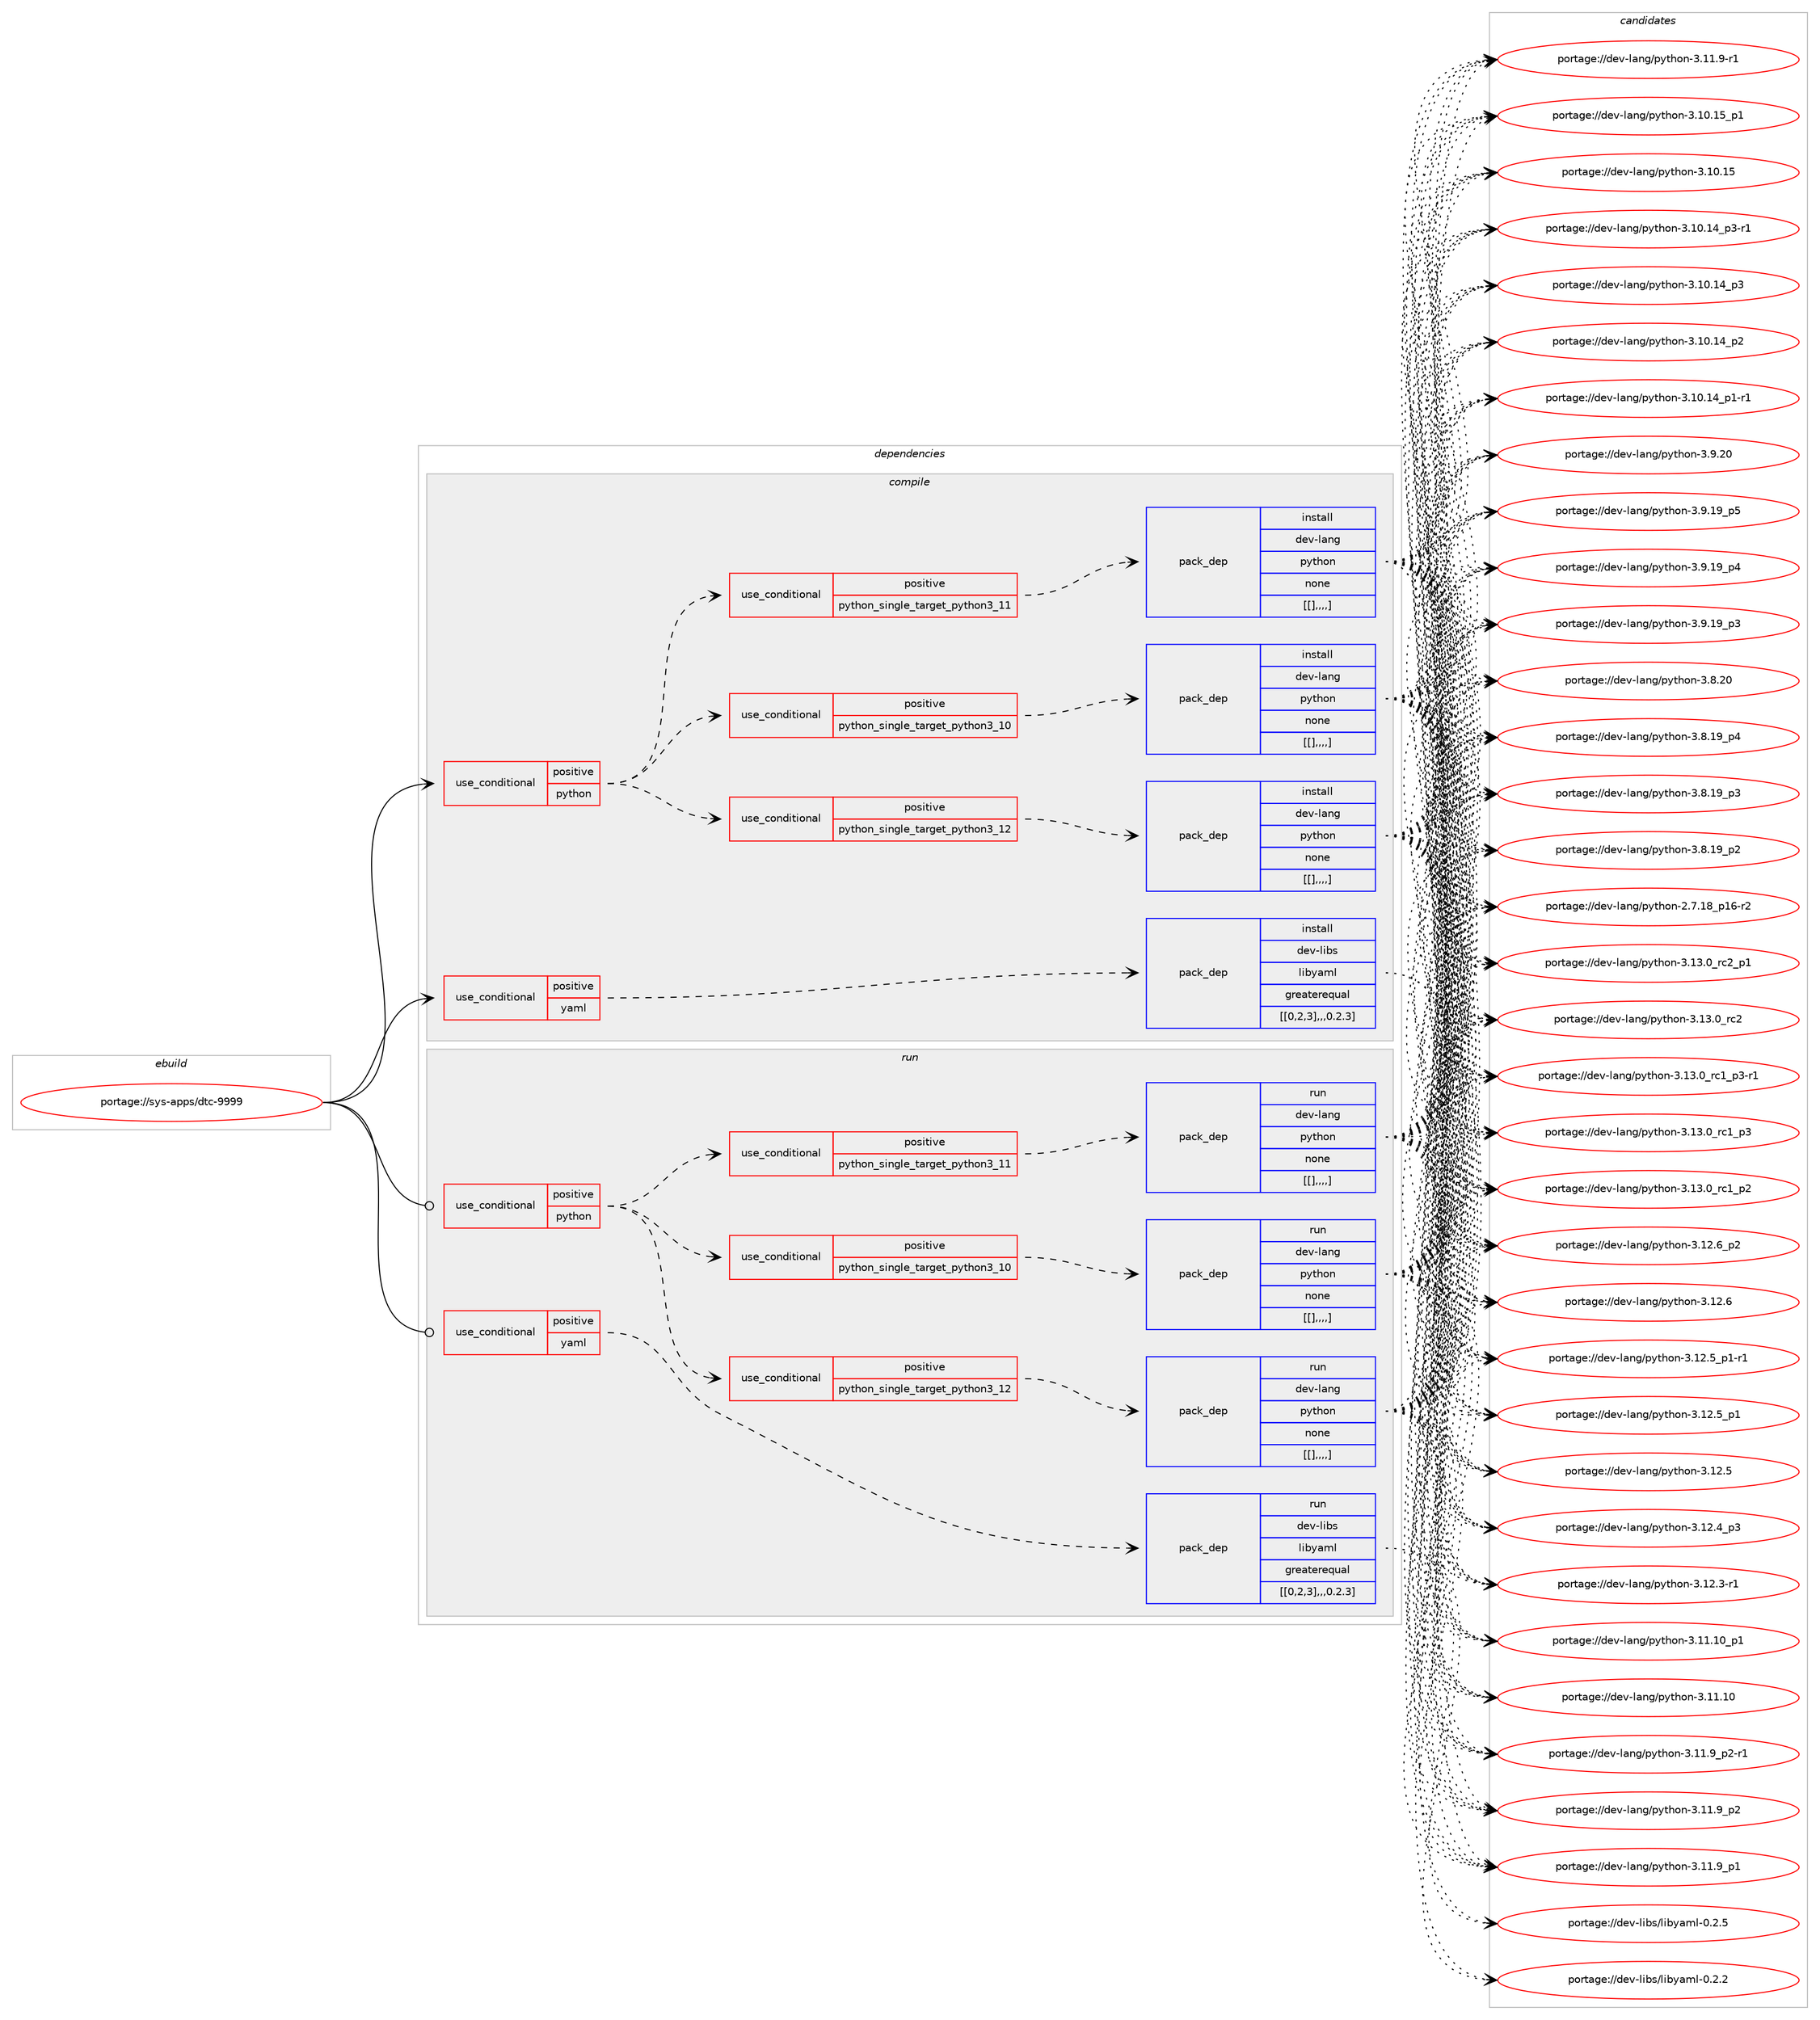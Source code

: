 digraph prolog {

# *************
# Graph options
# *************

newrank=true;
concentrate=true;
compound=true;
graph [rankdir=LR,fontname=Helvetica,fontsize=10,ranksep=1.5];#, ranksep=2.5, nodesep=0.2];
edge  [arrowhead=vee];
node  [fontname=Helvetica,fontsize=10];

# **********
# The ebuild
# **********

subgraph cluster_leftcol {
color=gray;
label=<<i>ebuild</i>>;
id [label="portage://sys-apps/dtc-9999", color=red, width=4, href="../sys-apps/dtc-9999.svg"];
}

# ****************
# The dependencies
# ****************

subgraph cluster_midcol {
color=gray;
label=<<i>dependencies</i>>;
subgraph cluster_compile {
fillcolor="#eeeeee";
style=filled;
label=<<i>compile</i>>;
subgraph cond6335 {
dependency16892 [label=<<TABLE BORDER="0" CELLBORDER="1" CELLSPACING="0" CELLPADDING="4"><TR><TD ROWSPAN="3" CELLPADDING="10">use_conditional</TD></TR><TR><TD>positive</TD></TR><TR><TD>python</TD></TR></TABLE>>, shape=none, color=red];
subgraph cond6336 {
dependency16893 [label=<<TABLE BORDER="0" CELLBORDER="1" CELLSPACING="0" CELLPADDING="4"><TR><TD ROWSPAN="3" CELLPADDING="10">use_conditional</TD></TR><TR><TD>positive</TD></TR><TR><TD>python_single_target_python3_10</TD></TR></TABLE>>, shape=none, color=red];
subgraph pack10506 {
dependency16894 [label=<<TABLE BORDER="0" CELLBORDER="1" CELLSPACING="0" CELLPADDING="4" WIDTH="220"><TR><TD ROWSPAN="6" CELLPADDING="30">pack_dep</TD></TR><TR><TD WIDTH="110">install</TD></TR><TR><TD>dev-lang</TD></TR><TR><TD>python</TD></TR><TR><TD>none</TD></TR><TR><TD>[[],,,,]</TD></TR></TABLE>>, shape=none, color=blue];
}
dependency16893:e -> dependency16894:w [weight=20,style="dashed",arrowhead="vee"];
}
dependency16892:e -> dependency16893:w [weight=20,style="dashed",arrowhead="vee"];
subgraph cond6337 {
dependency16895 [label=<<TABLE BORDER="0" CELLBORDER="1" CELLSPACING="0" CELLPADDING="4"><TR><TD ROWSPAN="3" CELLPADDING="10">use_conditional</TD></TR><TR><TD>positive</TD></TR><TR><TD>python_single_target_python3_11</TD></TR></TABLE>>, shape=none, color=red];
subgraph pack10507 {
dependency16896 [label=<<TABLE BORDER="0" CELLBORDER="1" CELLSPACING="0" CELLPADDING="4" WIDTH="220"><TR><TD ROWSPAN="6" CELLPADDING="30">pack_dep</TD></TR><TR><TD WIDTH="110">install</TD></TR><TR><TD>dev-lang</TD></TR><TR><TD>python</TD></TR><TR><TD>none</TD></TR><TR><TD>[[],,,,]</TD></TR></TABLE>>, shape=none, color=blue];
}
dependency16895:e -> dependency16896:w [weight=20,style="dashed",arrowhead="vee"];
}
dependency16892:e -> dependency16895:w [weight=20,style="dashed",arrowhead="vee"];
subgraph cond6338 {
dependency16897 [label=<<TABLE BORDER="0" CELLBORDER="1" CELLSPACING="0" CELLPADDING="4"><TR><TD ROWSPAN="3" CELLPADDING="10">use_conditional</TD></TR><TR><TD>positive</TD></TR><TR><TD>python_single_target_python3_12</TD></TR></TABLE>>, shape=none, color=red];
subgraph pack10508 {
dependency16898 [label=<<TABLE BORDER="0" CELLBORDER="1" CELLSPACING="0" CELLPADDING="4" WIDTH="220"><TR><TD ROWSPAN="6" CELLPADDING="30">pack_dep</TD></TR><TR><TD WIDTH="110">install</TD></TR><TR><TD>dev-lang</TD></TR><TR><TD>python</TD></TR><TR><TD>none</TD></TR><TR><TD>[[],,,,]</TD></TR></TABLE>>, shape=none, color=blue];
}
dependency16897:e -> dependency16898:w [weight=20,style="dashed",arrowhead="vee"];
}
dependency16892:e -> dependency16897:w [weight=20,style="dashed",arrowhead="vee"];
}
id:e -> dependency16892:w [weight=20,style="solid",arrowhead="vee"];
subgraph cond6339 {
dependency16899 [label=<<TABLE BORDER="0" CELLBORDER="1" CELLSPACING="0" CELLPADDING="4"><TR><TD ROWSPAN="3" CELLPADDING="10">use_conditional</TD></TR><TR><TD>positive</TD></TR><TR><TD>yaml</TD></TR></TABLE>>, shape=none, color=red];
subgraph pack10509 {
dependency16900 [label=<<TABLE BORDER="0" CELLBORDER="1" CELLSPACING="0" CELLPADDING="4" WIDTH="220"><TR><TD ROWSPAN="6" CELLPADDING="30">pack_dep</TD></TR><TR><TD WIDTH="110">install</TD></TR><TR><TD>dev-libs</TD></TR><TR><TD>libyaml</TD></TR><TR><TD>greaterequal</TD></TR><TR><TD>[[0,2,3],,,0.2.3]</TD></TR></TABLE>>, shape=none, color=blue];
}
dependency16899:e -> dependency16900:w [weight=20,style="dashed",arrowhead="vee"];
}
id:e -> dependency16899:w [weight=20,style="solid",arrowhead="vee"];
}
subgraph cluster_compileandrun {
fillcolor="#eeeeee";
style=filled;
label=<<i>compile and run</i>>;
}
subgraph cluster_run {
fillcolor="#eeeeee";
style=filled;
label=<<i>run</i>>;
subgraph cond6340 {
dependency16901 [label=<<TABLE BORDER="0" CELLBORDER="1" CELLSPACING="0" CELLPADDING="4"><TR><TD ROWSPAN="3" CELLPADDING="10">use_conditional</TD></TR><TR><TD>positive</TD></TR><TR><TD>python</TD></TR></TABLE>>, shape=none, color=red];
subgraph cond6341 {
dependency16902 [label=<<TABLE BORDER="0" CELLBORDER="1" CELLSPACING="0" CELLPADDING="4"><TR><TD ROWSPAN="3" CELLPADDING="10">use_conditional</TD></TR><TR><TD>positive</TD></TR><TR><TD>python_single_target_python3_10</TD></TR></TABLE>>, shape=none, color=red];
subgraph pack10510 {
dependency16903 [label=<<TABLE BORDER="0" CELLBORDER="1" CELLSPACING="0" CELLPADDING="4" WIDTH="220"><TR><TD ROWSPAN="6" CELLPADDING="30">pack_dep</TD></TR><TR><TD WIDTH="110">run</TD></TR><TR><TD>dev-lang</TD></TR><TR><TD>python</TD></TR><TR><TD>none</TD></TR><TR><TD>[[],,,,]</TD></TR></TABLE>>, shape=none, color=blue];
}
dependency16902:e -> dependency16903:w [weight=20,style="dashed",arrowhead="vee"];
}
dependency16901:e -> dependency16902:w [weight=20,style="dashed",arrowhead="vee"];
subgraph cond6342 {
dependency16904 [label=<<TABLE BORDER="0" CELLBORDER="1" CELLSPACING="0" CELLPADDING="4"><TR><TD ROWSPAN="3" CELLPADDING="10">use_conditional</TD></TR><TR><TD>positive</TD></TR><TR><TD>python_single_target_python3_11</TD></TR></TABLE>>, shape=none, color=red];
subgraph pack10511 {
dependency16905 [label=<<TABLE BORDER="0" CELLBORDER="1" CELLSPACING="0" CELLPADDING="4" WIDTH="220"><TR><TD ROWSPAN="6" CELLPADDING="30">pack_dep</TD></TR><TR><TD WIDTH="110">run</TD></TR><TR><TD>dev-lang</TD></TR><TR><TD>python</TD></TR><TR><TD>none</TD></TR><TR><TD>[[],,,,]</TD></TR></TABLE>>, shape=none, color=blue];
}
dependency16904:e -> dependency16905:w [weight=20,style="dashed",arrowhead="vee"];
}
dependency16901:e -> dependency16904:w [weight=20,style="dashed",arrowhead="vee"];
subgraph cond6343 {
dependency16906 [label=<<TABLE BORDER="0" CELLBORDER="1" CELLSPACING="0" CELLPADDING="4"><TR><TD ROWSPAN="3" CELLPADDING="10">use_conditional</TD></TR><TR><TD>positive</TD></TR><TR><TD>python_single_target_python3_12</TD></TR></TABLE>>, shape=none, color=red];
subgraph pack10512 {
dependency16907 [label=<<TABLE BORDER="0" CELLBORDER="1" CELLSPACING="0" CELLPADDING="4" WIDTH="220"><TR><TD ROWSPAN="6" CELLPADDING="30">pack_dep</TD></TR><TR><TD WIDTH="110">run</TD></TR><TR><TD>dev-lang</TD></TR><TR><TD>python</TD></TR><TR><TD>none</TD></TR><TR><TD>[[],,,,]</TD></TR></TABLE>>, shape=none, color=blue];
}
dependency16906:e -> dependency16907:w [weight=20,style="dashed",arrowhead="vee"];
}
dependency16901:e -> dependency16906:w [weight=20,style="dashed",arrowhead="vee"];
}
id:e -> dependency16901:w [weight=20,style="solid",arrowhead="odot"];
subgraph cond6344 {
dependency16908 [label=<<TABLE BORDER="0" CELLBORDER="1" CELLSPACING="0" CELLPADDING="4"><TR><TD ROWSPAN="3" CELLPADDING="10">use_conditional</TD></TR><TR><TD>positive</TD></TR><TR><TD>yaml</TD></TR></TABLE>>, shape=none, color=red];
subgraph pack10513 {
dependency16909 [label=<<TABLE BORDER="0" CELLBORDER="1" CELLSPACING="0" CELLPADDING="4" WIDTH="220"><TR><TD ROWSPAN="6" CELLPADDING="30">pack_dep</TD></TR><TR><TD WIDTH="110">run</TD></TR><TR><TD>dev-libs</TD></TR><TR><TD>libyaml</TD></TR><TR><TD>greaterequal</TD></TR><TR><TD>[[0,2,3],,,0.2.3]</TD></TR></TABLE>>, shape=none, color=blue];
}
dependency16908:e -> dependency16909:w [weight=20,style="dashed",arrowhead="vee"];
}
id:e -> dependency16908:w [weight=20,style="solid",arrowhead="odot"];
}
}

# **************
# The candidates
# **************

subgraph cluster_choices {
rank=same;
color=gray;
label=<<i>candidates</i>>;

subgraph choice10506 {
color=black;
nodesep=1;
choice100101118451089711010347112121116104111110455146495146489511499509511249 [label="portage://dev-lang/python-3.13.0_rc2_p1", color=red, width=4,href="../dev-lang/python-3.13.0_rc2_p1.svg"];
choice10010111845108971101034711212111610411111045514649514648951149950 [label="portage://dev-lang/python-3.13.0_rc2", color=red, width=4,href="../dev-lang/python-3.13.0_rc2.svg"];
choice1001011184510897110103471121211161041111104551464951464895114994995112514511449 [label="portage://dev-lang/python-3.13.0_rc1_p3-r1", color=red, width=4,href="../dev-lang/python-3.13.0_rc1_p3-r1.svg"];
choice100101118451089711010347112121116104111110455146495146489511499499511251 [label="portage://dev-lang/python-3.13.0_rc1_p3", color=red, width=4,href="../dev-lang/python-3.13.0_rc1_p3.svg"];
choice100101118451089711010347112121116104111110455146495146489511499499511250 [label="portage://dev-lang/python-3.13.0_rc1_p2", color=red, width=4,href="../dev-lang/python-3.13.0_rc1_p2.svg"];
choice100101118451089711010347112121116104111110455146495046549511250 [label="portage://dev-lang/python-3.12.6_p2", color=red, width=4,href="../dev-lang/python-3.12.6_p2.svg"];
choice10010111845108971101034711212111610411111045514649504654 [label="portage://dev-lang/python-3.12.6", color=red, width=4,href="../dev-lang/python-3.12.6.svg"];
choice1001011184510897110103471121211161041111104551464950465395112494511449 [label="portage://dev-lang/python-3.12.5_p1-r1", color=red, width=4,href="../dev-lang/python-3.12.5_p1-r1.svg"];
choice100101118451089711010347112121116104111110455146495046539511249 [label="portage://dev-lang/python-3.12.5_p1", color=red, width=4,href="../dev-lang/python-3.12.5_p1.svg"];
choice10010111845108971101034711212111610411111045514649504653 [label="portage://dev-lang/python-3.12.5", color=red, width=4,href="../dev-lang/python-3.12.5.svg"];
choice100101118451089711010347112121116104111110455146495046529511251 [label="portage://dev-lang/python-3.12.4_p3", color=red, width=4,href="../dev-lang/python-3.12.4_p3.svg"];
choice100101118451089711010347112121116104111110455146495046514511449 [label="portage://dev-lang/python-3.12.3-r1", color=red, width=4,href="../dev-lang/python-3.12.3-r1.svg"];
choice10010111845108971101034711212111610411111045514649494649489511249 [label="portage://dev-lang/python-3.11.10_p1", color=red, width=4,href="../dev-lang/python-3.11.10_p1.svg"];
choice1001011184510897110103471121211161041111104551464949464948 [label="portage://dev-lang/python-3.11.10", color=red, width=4,href="../dev-lang/python-3.11.10.svg"];
choice1001011184510897110103471121211161041111104551464949465795112504511449 [label="portage://dev-lang/python-3.11.9_p2-r1", color=red, width=4,href="../dev-lang/python-3.11.9_p2-r1.svg"];
choice100101118451089711010347112121116104111110455146494946579511250 [label="portage://dev-lang/python-3.11.9_p2", color=red, width=4,href="../dev-lang/python-3.11.9_p2.svg"];
choice100101118451089711010347112121116104111110455146494946579511249 [label="portage://dev-lang/python-3.11.9_p1", color=red, width=4,href="../dev-lang/python-3.11.9_p1.svg"];
choice100101118451089711010347112121116104111110455146494946574511449 [label="portage://dev-lang/python-3.11.9-r1", color=red, width=4,href="../dev-lang/python-3.11.9-r1.svg"];
choice10010111845108971101034711212111610411111045514649484649539511249 [label="portage://dev-lang/python-3.10.15_p1", color=red, width=4,href="../dev-lang/python-3.10.15_p1.svg"];
choice1001011184510897110103471121211161041111104551464948464953 [label="portage://dev-lang/python-3.10.15", color=red, width=4,href="../dev-lang/python-3.10.15.svg"];
choice100101118451089711010347112121116104111110455146494846495295112514511449 [label="portage://dev-lang/python-3.10.14_p3-r1", color=red, width=4,href="../dev-lang/python-3.10.14_p3-r1.svg"];
choice10010111845108971101034711212111610411111045514649484649529511251 [label="portage://dev-lang/python-3.10.14_p3", color=red, width=4,href="../dev-lang/python-3.10.14_p3.svg"];
choice10010111845108971101034711212111610411111045514649484649529511250 [label="portage://dev-lang/python-3.10.14_p2", color=red, width=4,href="../dev-lang/python-3.10.14_p2.svg"];
choice100101118451089711010347112121116104111110455146494846495295112494511449 [label="portage://dev-lang/python-3.10.14_p1-r1", color=red, width=4,href="../dev-lang/python-3.10.14_p1-r1.svg"];
choice10010111845108971101034711212111610411111045514657465048 [label="portage://dev-lang/python-3.9.20", color=red, width=4,href="../dev-lang/python-3.9.20.svg"];
choice100101118451089711010347112121116104111110455146574649579511253 [label="portage://dev-lang/python-3.9.19_p5", color=red, width=4,href="../dev-lang/python-3.9.19_p5.svg"];
choice100101118451089711010347112121116104111110455146574649579511252 [label="portage://dev-lang/python-3.9.19_p4", color=red, width=4,href="../dev-lang/python-3.9.19_p4.svg"];
choice100101118451089711010347112121116104111110455146574649579511251 [label="portage://dev-lang/python-3.9.19_p3", color=red, width=4,href="../dev-lang/python-3.9.19_p3.svg"];
choice10010111845108971101034711212111610411111045514656465048 [label="portage://dev-lang/python-3.8.20", color=red, width=4,href="../dev-lang/python-3.8.20.svg"];
choice100101118451089711010347112121116104111110455146564649579511252 [label="portage://dev-lang/python-3.8.19_p4", color=red, width=4,href="../dev-lang/python-3.8.19_p4.svg"];
choice100101118451089711010347112121116104111110455146564649579511251 [label="portage://dev-lang/python-3.8.19_p3", color=red, width=4,href="../dev-lang/python-3.8.19_p3.svg"];
choice100101118451089711010347112121116104111110455146564649579511250 [label="portage://dev-lang/python-3.8.19_p2", color=red, width=4,href="../dev-lang/python-3.8.19_p2.svg"];
choice100101118451089711010347112121116104111110455046554649569511249544511450 [label="portage://dev-lang/python-2.7.18_p16-r2", color=red, width=4,href="../dev-lang/python-2.7.18_p16-r2.svg"];
dependency16894:e -> choice100101118451089711010347112121116104111110455146495146489511499509511249:w [style=dotted,weight="100"];
dependency16894:e -> choice10010111845108971101034711212111610411111045514649514648951149950:w [style=dotted,weight="100"];
dependency16894:e -> choice1001011184510897110103471121211161041111104551464951464895114994995112514511449:w [style=dotted,weight="100"];
dependency16894:e -> choice100101118451089711010347112121116104111110455146495146489511499499511251:w [style=dotted,weight="100"];
dependency16894:e -> choice100101118451089711010347112121116104111110455146495146489511499499511250:w [style=dotted,weight="100"];
dependency16894:e -> choice100101118451089711010347112121116104111110455146495046549511250:w [style=dotted,weight="100"];
dependency16894:e -> choice10010111845108971101034711212111610411111045514649504654:w [style=dotted,weight="100"];
dependency16894:e -> choice1001011184510897110103471121211161041111104551464950465395112494511449:w [style=dotted,weight="100"];
dependency16894:e -> choice100101118451089711010347112121116104111110455146495046539511249:w [style=dotted,weight="100"];
dependency16894:e -> choice10010111845108971101034711212111610411111045514649504653:w [style=dotted,weight="100"];
dependency16894:e -> choice100101118451089711010347112121116104111110455146495046529511251:w [style=dotted,weight="100"];
dependency16894:e -> choice100101118451089711010347112121116104111110455146495046514511449:w [style=dotted,weight="100"];
dependency16894:e -> choice10010111845108971101034711212111610411111045514649494649489511249:w [style=dotted,weight="100"];
dependency16894:e -> choice1001011184510897110103471121211161041111104551464949464948:w [style=dotted,weight="100"];
dependency16894:e -> choice1001011184510897110103471121211161041111104551464949465795112504511449:w [style=dotted,weight="100"];
dependency16894:e -> choice100101118451089711010347112121116104111110455146494946579511250:w [style=dotted,weight="100"];
dependency16894:e -> choice100101118451089711010347112121116104111110455146494946579511249:w [style=dotted,weight="100"];
dependency16894:e -> choice100101118451089711010347112121116104111110455146494946574511449:w [style=dotted,weight="100"];
dependency16894:e -> choice10010111845108971101034711212111610411111045514649484649539511249:w [style=dotted,weight="100"];
dependency16894:e -> choice1001011184510897110103471121211161041111104551464948464953:w [style=dotted,weight="100"];
dependency16894:e -> choice100101118451089711010347112121116104111110455146494846495295112514511449:w [style=dotted,weight="100"];
dependency16894:e -> choice10010111845108971101034711212111610411111045514649484649529511251:w [style=dotted,weight="100"];
dependency16894:e -> choice10010111845108971101034711212111610411111045514649484649529511250:w [style=dotted,weight="100"];
dependency16894:e -> choice100101118451089711010347112121116104111110455146494846495295112494511449:w [style=dotted,weight="100"];
dependency16894:e -> choice10010111845108971101034711212111610411111045514657465048:w [style=dotted,weight="100"];
dependency16894:e -> choice100101118451089711010347112121116104111110455146574649579511253:w [style=dotted,weight="100"];
dependency16894:e -> choice100101118451089711010347112121116104111110455146574649579511252:w [style=dotted,weight="100"];
dependency16894:e -> choice100101118451089711010347112121116104111110455146574649579511251:w [style=dotted,weight="100"];
dependency16894:e -> choice10010111845108971101034711212111610411111045514656465048:w [style=dotted,weight="100"];
dependency16894:e -> choice100101118451089711010347112121116104111110455146564649579511252:w [style=dotted,weight="100"];
dependency16894:e -> choice100101118451089711010347112121116104111110455146564649579511251:w [style=dotted,weight="100"];
dependency16894:e -> choice100101118451089711010347112121116104111110455146564649579511250:w [style=dotted,weight="100"];
dependency16894:e -> choice100101118451089711010347112121116104111110455046554649569511249544511450:w [style=dotted,weight="100"];
}
subgraph choice10507 {
color=black;
nodesep=1;
choice100101118451089711010347112121116104111110455146495146489511499509511249 [label="portage://dev-lang/python-3.13.0_rc2_p1", color=red, width=4,href="../dev-lang/python-3.13.0_rc2_p1.svg"];
choice10010111845108971101034711212111610411111045514649514648951149950 [label="portage://dev-lang/python-3.13.0_rc2", color=red, width=4,href="../dev-lang/python-3.13.0_rc2.svg"];
choice1001011184510897110103471121211161041111104551464951464895114994995112514511449 [label="portage://dev-lang/python-3.13.0_rc1_p3-r1", color=red, width=4,href="../dev-lang/python-3.13.0_rc1_p3-r1.svg"];
choice100101118451089711010347112121116104111110455146495146489511499499511251 [label="portage://dev-lang/python-3.13.0_rc1_p3", color=red, width=4,href="../dev-lang/python-3.13.0_rc1_p3.svg"];
choice100101118451089711010347112121116104111110455146495146489511499499511250 [label="portage://dev-lang/python-3.13.0_rc1_p2", color=red, width=4,href="../dev-lang/python-3.13.0_rc1_p2.svg"];
choice100101118451089711010347112121116104111110455146495046549511250 [label="portage://dev-lang/python-3.12.6_p2", color=red, width=4,href="../dev-lang/python-3.12.6_p2.svg"];
choice10010111845108971101034711212111610411111045514649504654 [label="portage://dev-lang/python-3.12.6", color=red, width=4,href="../dev-lang/python-3.12.6.svg"];
choice1001011184510897110103471121211161041111104551464950465395112494511449 [label="portage://dev-lang/python-3.12.5_p1-r1", color=red, width=4,href="../dev-lang/python-3.12.5_p1-r1.svg"];
choice100101118451089711010347112121116104111110455146495046539511249 [label="portage://dev-lang/python-3.12.5_p1", color=red, width=4,href="../dev-lang/python-3.12.5_p1.svg"];
choice10010111845108971101034711212111610411111045514649504653 [label="portage://dev-lang/python-3.12.5", color=red, width=4,href="../dev-lang/python-3.12.5.svg"];
choice100101118451089711010347112121116104111110455146495046529511251 [label="portage://dev-lang/python-3.12.4_p3", color=red, width=4,href="../dev-lang/python-3.12.4_p3.svg"];
choice100101118451089711010347112121116104111110455146495046514511449 [label="portage://dev-lang/python-3.12.3-r1", color=red, width=4,href="../dev-lang/python-3.12.3-r1.svg"];
choice10010111845108971101034711212111610411111045514649494649489511249 [label="portage://dev-lang/python-3.11.10_p1", color=red, width=4,href="../dev-lang/python-3.11.10_p1.svg"];
choice1001011184510897110103471121211161041111104551464949464948 [label="portage://dev-lang/python-3.11.10", color=red, width=4,href="../dev-lang/python-3.11.10.svg"];
choice1001011184510897110103471121211161041111104551464949465795112504511449 [label="portage://dev-lang/python-3.11.9_p2-r1", color=red, width=4,href="../dev-lang/python-3.11.9_p2-r1.svg"];
choice100101118451089711010347112121116104111110455146494946579511250 [label="portage://dev-lang/python-3.11.9_p2", color=red, width=4,href="../dev-lang/python-3.11.9_p2.svg"];
choice100101118451089711010347112121116104111110455146494946579511249 [label="portage://dev-lang/python-3.11.9_p1", color=red, width=4,href="../dev-lang/python-3.11.9_p1.svg"];
choice100101118451089711010347112121116104111110455146494946574511449 [label="portage://dev-lang/python-3.11.9-r1", color=red, width=4,href="../dev-lang/python-3.11.9-r1.svg"];
choice10010111845108971101034711212111610411111045514649484649539511249 [label="portage://dev-lang/python-3.10.15_p1", color=red, width=4,href="../dev-lang/python-3.10.15_p1.svg"];
choice1001011184510897110103471121211161041111104551464948464953 [label="portage://dev-lang/python-3.10.15", color=red, width=4,href="../dev-lang/python-3.10.15.svg"];
choice100101118451089711010347112121116104111110455146494846495295112514511449 [label="portage://dev-lang/python-3.10.14_p3-r1", color=red, width=4,href="../dev-lang/python-3.10.14_p3-r1.svg"];
choice10010111845108971101034711212111610411111045514649484649529511251 [label="portage://dev-lang/python-3.10.14_p3", color=red, width=4,href="../dev-lang/python-3.10.14_p3.svg"];
choice10010111845108971101034711212111610411111045514649484649529511250 [label="portage://dev-lang/python-3.10.14_p2", color=red, width=4,href="../dev-lang/python-3.10.14_p2.svg"];
choice100101118451089711010347112121116104111110455146494846495295112494511449 [label="portage://dev-lang/python-3.10.14_p1-r1", color=red, width=4,href="../dev-lang/python-3.10.14_p1-r1.svg"];
choice10010111845108971101034711212111610411111045514657465048 [label="portage://dev-lang/python-3.9.20", color=red, width=4,href="../dev-lang/python-3.9.20.svg"];
choice100101118451089711010347112121116104111110455146574649579511253 [label="portage://dev-lang/python-3.9.19_p5", color=red, width=4,href="../dev-lang/python-3.9.19_p5.svg"];
choice100101118451089711010347112121116104111110455146574649579511252 [label="portage://dev-lang/python-3.9.19_p4", color=red, width=4,href="../dev-lang/python-3.9.19_p4.svg"];
choice100101118451089711010347112121116104111110455146574649579511251 [label="portage://dev-lang/python-3.9.19_p3", color=red, width=4,href="../dev-lang/python-3.9.19_p3.svg"];
choice10010111845108971101034711212111610411111045514656465048 [label="portage://dev-lang/python-3.8.20", color=red, width=4,href="../dev-lang/python-3.8.20.svg"];
choice100101118451089711010347112121116104111110455146564649579511252 [label="portage://dev-lang/python-3.8.19_p4", color=red, width=4,href="../dev-lang/python-3.8.19_p4.svg"];
choice100101118451089711010347112121116104111110455146564649579511251 [label="portage://dev-lang/python-3.8.19_p3", color=red, width=4,href="../dev-lang/python-3.8.19_p3.svg"];
choice100101118451089711010347112121116104111110455146564649579511250 [label="portage://dev-lang/python-3.8.19_p2", color=red, width=4,href="../dev-lang/python-3.8.19_p2.svg"];
choice100101118451089711010347112121116104111110455046554649569511249544511450 [label="portage://dev-lang/python-2.7.18_p16-r2", color=red, width=4,href="../dev-lang/python-2.7.18_p16-r2.svg"];
dependency16896:e -> choice100101118451089711010347112121116104111110455146495146489511499509511249:w [style=dotted,weight="100"];
dependency16896:e -> choice10010111845108971101034711212111610411111045514649514648951149950:w [style=dotted,weight="100"];
dependency16896:e -> choice1001011184510897110103471121211161041111104551464951464895114994995112514511449:w [style=dotted,weight="100"];
dependency16896:e -> choice100101118451089711010347112121116104111110455146495146489511499499511251:w [style=dotted,weight="100"];
dependency16896:e -> choice100101118451089711010347112121116104111110455146495146489511499499511250:w [style=dotted,weight="100"];
dependency16896:e -> choice100101118451089711010347112121116104111110455146495046549511250:w [style=dotted,weight="100"];
dependency16896:e -> choice10010111845108971101034711212111610411111045514649504654:w [style=dotted,weight="100"];
dependency16896:e -> choice1001011184510897110103471121211161041111104551464950465395112494511449:w [style=dotted,weight="100"];
dependency16896:e -> choice100101118451089711010347112121116104111110455146495046539511249:w [style=dotted,weight="100"];
dependency16896:e -> choice10010111845108971101034711212111610411111045514649504653:w [style=dotted,weight="100"];
dependency16896:e -> choice100101118451089711010347112121116104111110455146495046529511251:w [style=dotted,weight="100"];
dependency16896:e -> choice100101118451089711010347112121116104111110455146495046514511449:w [style=dotted,weight="100"];
dependency16896:e -> choice10010111845108971101034711212111610411111045514649494649489511249:w [style=dotted,weight="100"];
dependency16896:e -> choice1001011184510897110103471121211161041111104551464949464948:w [style=dotted,weight="100"];
dependency16896:e -> choice1001011184510897110103471121211161041111104551464949465795112504511449:w [style=dotted,weight="100"];
dependency16896:e -> choice100101118451089711010347112121116104111110455146494946579511250:w [style=dotted,weight="100"];
dependency16896:e -> choice100101118451089711010347112121116104111110455146494946579511249:w [style=dotted,weight="100"];
dependency16896:e -> choice100101118451089711010347112121116104111110455146494946574511449:w [style=dotted,weight="100"];
dependency16896:e -> choice10010111845108971101034711212111610411111045514649484649539511249:w [style=dotted,weight="100"];
dependency16896:e -> choice1001011184510897110103471121211161041111104551464948464953:w [style=dotted,weight="100"];
dependency16896:e -> choice100101118451089711010347112121116104111110455146494846495295112514511449:w [style=dotted,weight="100"];
dependency16896:e -> choice10010111845108971101034711212111610411111045514649484649529511251:w [style=dotted,weight="100"];
dependency16896:e -> choice10010111845108971101034711212111610411111045514649484649529511250:w [style=dotted,weight="100"];
dependency16896:e -> choice100101118451089711010347112121116104111110455146494846495295112494511449:w [style=dotted,weight="100"];
dependency16896:e -> choice10010111845108971101034711212111610411111045514657465048:w [style=dotted,weight="100"];
dependency16896:e -> choice100101118451089711010347112121116104111110455146574649579511253:w [style=dotted,weight="100"];
dependency16896:e -> choice100101118451089711010347112121116104111110455146574649579511252:w [style=dotted,weight="100"];
dependency16896:e -> choice100101118451089711010347112121116104111110455146574649579511251:w [style=dotted,weight="100"];
dependency16896:e -> choice10010111845108971101034711212111610411111045514656465048:w [style=dotted,weight="100"];
dependency16896:e -> choice100101118451089711010347112121116104111110455146564649579511252:w [style=dotted,weight="100"];
dependency16896:e -> choice100101118451089711010347112121116104111110455146564649579511251:w [style=dotted,weight="100"];
dependency16896:e -> choice100101118451089711010347112121116104111110455146564649579511250:w [style=dotted,weight="100"];
dependency16896:e -> choice100101118451089711010347112121116104111110455046554649569511249544511450:w [style=dotted,weight="100"];
}
subgraph choice10508 {
color=black;
nodesep=1;
choice100101118451089711010347112121116104111110455146495146489511499509511249 [label="portage://dev-lang/python-3.13.0_rc2_p1", color=red, width=4,href="../dev-lang/python-3.13.0_rc2_p1.svg"];
choice10010111845108971101034711212111610411111045514649514648951149950 [label="portage://dev-lang/python-3.13.0_rc2", color=red, width=4,href="../dev-lang/python-3.13.0_rc2.svg"];
choice1001011184510897110103471121211161041111104551464951464895114994995112514511449 [label="portage://dev-lang/python-3.13.0_rc1_p3-r1", color=red, width=4,href="../dev-lang/python-3.13.0_rc1_p3-r1.svg"];
choice100101118451089711010347112121116104111110455146495146489511499499511251 [label="portage://dev-lang/python-3.13.0_rc1_p3", color=red, width=4,href="../dev-lang/python-3.13.0_rc1_p3.svg"];
choice100101118451089711010347112121116104111110455146495146489511499499511250 [label="portage://dev-lang/python-3.13.0_rc1_p2", color=red, width=4,href="../dev-lang/python-3.13.0_rc1_p2.svg"];
choice100101118451089711010347112121116104111110455146495046549511250 [label="portage://dev-lang/python-3.12.6_p2", color=red, width=4,href="../dev-lang/python-3.12.6_p2.svg"];
choice10010111845108971101034711212111610411111045514649504654 [label="portage://dev-lang/python-3.12.6", color=red, width=4,href="../dev-lang/python-3.12.6.svg"];
choice1001011184510897110103471121211161041111104551464950465395112494511449 [label="portage://dev-lang/python-3.12.5_p1-r1", color=red, width=4,href="../dev-lang/python-3.12.5_p1-r1.svg"];
choice100101118451089711010347112121116104111110455146495046539511249 [label="portage://dev-lang/python-3.12.5_p1", color=red, width=4,href="../dev-lang/python-3.12.5_p1.svg"];
choice10010111845108971101034711212111610411111045514649504653 [label="portage://dev-lang/python-3.12.5", color=red, width=4,href="../dev-lang/python-3.12.5.svg"];
choice100101118451089711010347112121116104111110455146495046529511251 [label="portage://dev-lang/python-3.12.4_p3", color=red, width=4,href="../dev-lang/python-3.12.4_p3.svg"];
choice100101118451089711010347112121116104111110455146495046514511449 [label="portage://dev-lang/python-3.12.3-r1", color=red, width=4,href="../dev-lang/python-3.12.3-r1.svg"];
choice10010111845108971101034711212111610411111045514649494649489511249 [label="portage://dev-lang/python-3.11.10_p1", color=red, width=4,href="../dev-lang/python-3.11.10_p1.svg"];
choice1001011184510897110103471121211161041111104551464949464948 [label="portage://dev-lang/python-3.11.10", color=red, width=4,href="../dev-lang/python-3.11.10.svg"];
choice1001011184510897110103471121211161041111104551464949465795112504511449 [label="portage://dev-lang/python-3.11.9_p2-r1", color=red, width=4,href="../dev-lang/python-3.11.9_p2-r1.svg"];
choice100101118451089711010347112121116104111110455146494946579511250 [label="portage://dev-lang/python-3.11.9_p2", color=red, width=4,href="../dev-lang/python-3.11.9_p2.svg"];
choice100101118451089711010347112121116104111110455146494946579511249 [label="portage://dev-lang/python-3.11.9_p1", color=red, width=4,href="../dev-lang/python-3.11.9_p1.svg"];
choice100101118451089711010347112121116104111110455146494946574511449 [label="portage://dev-lang/python-3.11.9-r1", color=red, width=4,href="../dev-lang/python-3.11.9-r1.svg"];
choice10010111845108971101034711212111610411111045514649484649539511249 [label="portage://dev-lang/python-3.10.15_p1", color=red, width=4,href="../dev-lang/python-3.10.15_p1.svg"];
choice1001011184510897110103471121211161041111104551464948464953 [label="portage://dev-lang/python-3.10.15", color=red, width=4,href="../dev-lang/python-3.10.15.svg"];
choice100101118451089711010347112121116104111110455146494846495295112514511449 [label="portage://dev-lang/python-3.10.14_p3-r1", color=red, width=4,href="../dev-lang/python-3.10.14_p3-r1.svg"];
choice10010111845108971101034711212111610411111045514649484649529511251 [label="portage://dev-lang/python-3.10.14_p3", color=red, width=4,href="../dev-lang/python-3.10.14_p3.svg"];
choice10010111845108971101034711212111610411111045514649484649529511250 [label="portage://dev-lang/python-3.10.14_p2", color=red, width=4,href="../dev-lang/python-3.10.14_p2.svg"];
choice100101118451089711010347112121116104111110455146494846495295112494511449 [label="portage://dev-lang/python-3.10.14_p1-r1", color=red, width=4,href="../dev-lang/python-3.10.14_p1-r1.svg"];
choice10010111845108971101034711212111610411111045514657465048 [label="portage://dev-lang/python-3.9.20", color=red, width=4,href="../dev-lang/python-3.9.20.svg"];
choice100101118451089711010347112121116104111110455146574649579511253 [label="portage://dev-lang/python-3.9.19_p5", color=red, width=4,href="../dev-lang/python-3.9.19_p5.svg"];
choice100101118451089711010347112121116104111110455146574649579511252 [label="portage://dev-lang/python-3.9.19_p4", color=red, width=4,href="../dev-lang/python-3.9.19_p4.svg"];
choice100101118451089711010347112121116104111110455146574649579511251 [label="portage://dev-lang/python-3.9.19_p3", color=red, width=4,href="../dev-lang/python-3.9.19_p3.svg"];
choice10010111845108971101034711212111610411111045514656465048 [label="portage://dev-lang/python-3.8.20", color=red, width=4,href="../dev-lang/python-3.8.20.svg"];
choice100101118451089711010347112121116104111110455146564649579511252 [label="portage://dev-lang/python-3.8.19_p4", color=red, width=4,href="../dev-lang/python-3.8.19_p4.svg"];
choice100101118451089711010347112121116104111110455146564649579511251 [label="portage://dev-lang/python-3.8.19_p3", color=red, width=4,href="../dev-lang/python-3.8.19_p3.svg"];
choice100101118451089711010347112121116104111110455146564649579511250 [label="portage://dev-lang/python-3.8.19_p2", color=red, width=4,href="../dev-lang/python-3.8.19_p2.svg"];
choice100101118451089711010347112121116104111110455046554649569511249544511450 [label="portage://dev-lang/python-2.7.18_p16-r2", color=red, width=4,href="../dev-lang/python-2.7.18_p16-r2.svg"];
dependency16898:e -> choice100101118451089711010347112121116104111110455146495146489511499509511249:w [style=dotted,weight="100"];
dependency16898:e -> choice10010111845108971101034711212111610411111045514649514648951149950:w [style=dotted,weight="100"];
dependency16898:e -> choice1001011184510897110103471121211161041111104551464951464895114994995112514511449:w [style=dotted,weight="100"];
dependency16898:e -> choice100101118451089711010347112121116104111110455146495146489511499499511251:w [style=dotted,weight="100"];
dependency16898:e -> choice100101118451089711010347112121116104111110455146495146489511499499511250:w [style=dotted,weight="100"];
dependency16898:e -> choice100101118451089711010347112121116104111110455146495046549511250:w [style=dotted,weight="100"];
dependency16898:e -> choice10010111845108971101034711212111610411111045514649504654:w [style=dotted,weight="100"];
dependency16898:e -> choice1001011184510897110103471121211161041111104551464950465395112494511449:w [style=dotted,weight="100"];
dependency16898:e -> choice100101118451089711010347112121116104111110455146495046539511249:w [style=dotted,weight="100"];
dependency16898:e -> choice10010111845108971101034711212111610411111045514649504653:w [style=dotted,weight="100"];
dependency16898:e -> choice100101118451089711010347112121116104111110455146495046529511251:w [style=dotted,weight="100"];
dependency16898:e -> choice100101118451089711010347112121116104111110455146495046514511449:w [style=dotted,weight="100"];
dependency16898:e -> choice10010111845108971101034711212111610411111045514649494649489511249:w [style=dotted,weight="100"];
dependency16898:e -> choice1001011184510897110103471121211161041111104551464949464948:w [style=dotted,weight="100"];
dependency16898:e -> choice1001011184510897110103471121211161041111104551464949465795112504511449:w [style=dotted,weight="100"];
dependency16898:e -> choice100101118451089711010347112121116104111110455146494946579511250:w [style=dotted,weight="100"];
dependency16898:e -> choice100101118451089711010347112121116104111110455146494946579511249:w [style=dotted,weight="100"];
dependency16898:e -> choice100101118451089711010347112121116104111110455146494946574511449:w [style=dotted,weight="100"];
dependency16898:e -> choice10010111845108971101034711212111610411111045514649484649539511249:w [style=dotted,weight="100"];
dependency16898:e -> choice1001011184510897110103471121211161041111104551464948464953:w [style=dotted,weight="100"];
dependency16898:e -> choice100101118451089711010347112121116104111110455146494846495295112514511449:w [style=dotted,weight="100"];
dependency16898:e -> choice10010111845108971101034711212111610411111045514649484649529511251:w [style=dotted,weight="100"];
dependency16898:e -> choice10010111845108971101034711212111610411111045514649484649529511250:w [style=dotted,weight="100"];
dependency16898:e -> choice100101118451089711010347112121116104111110455146494846495295112494511449:w [style=dotted,weight="100"];
dependency16898:e -> choice10010111845108971101034711212111610411111045514657465048:w [style=dotted,weight="100"];
dependency16898:e -> choice100101118451089711010347112121116104111110455146574649579511253:w [style=dotted,weight="100"];
dependency16898:e -> choice100101118451089711010347112121116104111110455146574649579511252:w [style=dotted,weight="100"];
dependency16898:e -> choice100101118451089711010347112121116104111110455146574649579511251:w [style=dotted,weight="100"];
dependency16898:e -> choice10010111845108971101034711212111610411111045514656465048:w [style=dotted,weight="100"];
dependency16898:e -> choice100101118451089711010347112121116104111110455146564649579511252:w [style=dotted,weight="100"];
dependency16898:e -> choice100101118451089711010347112121116104111110455146564649579511251:w [style=dotted,weight="100"];
dependency16898:e -> choice100101118451089711010347112121116104111110455146564649579511250:w [style=dotted,weight="100"];
dependency16898:e -> choice100101118451089711010347112121116104111110455046554649569511249544511450:w [style=dotted,weight="100"];
}
subgraph choice10509 {
color=black;
nodesep=1;
choice1001011184510810598115471081059812197109108454846504653 [label="portage://dev-libs/libyaml-0.2.5", color=red, width=4,href="../dev-libs/libyaml-0.2.5.svg"];
choice1001011184510810598115471081059812197109108454846504650 [label="portage://dev-libs/libyaml-0.2.2", color=red, width=4,href="../dev-libs/libyaml-0.2.2.svg"];
dependency16900:e -> choice1001011184510810598115471081059812197109108454846504653:w [style=dotted,weight="100"];
dependency16900:e -> choice1001011184510810598115471081059812197109108454846504650:w [style=dotted,weight="100"];
}
subgraph choice10510 {
color=black;
nodesep=1;
choice100101118451089711010347112121116104111110455146495146489511499509511249 [label="portage://dev-lang/python-3.13.0_rc2_p1", color=red, width=4,href="../dev-lang/python-3.13.0_rc2_p1.svg"];
choice10010111845108971101034711212111610411111045514649514648951149950 [label="portage://dev-lang/python-3.13.0_rc2", color=red, width=4,href="../dev-lang/python-3.13.0_rc2.svg"];
choice1001011184510897110103471121211161041111104551464951464895114994995112514511449 [label="portage://dev-lang/python-3.13.0_rc1_p3-r1", color=red, width=4,href="../dev-lang/python-3.13.0_rc1_p3-r1.svg"];
choice100101118451089711010347112121116104111110455146495146489511499499511251 [label="portage://dev-lang/python-3.13.0_rc1_p3", color=red, width=4,href="../dev-lang/python-3.13.0_rc1_p3.svg"];
choice100101118451089711010347112121116104111110455146495146489511499499511250 [label="portage://dev-lang/python-3.13.0_rc1_p2", color=red, width=4,href="../dev-lang/python-3.13.0_rc1_p2.svg"];
choice100101118451089711010347112121116104111110455146495046549511250 [label="portage://dev-lang/python-3.12.6_p2", color=red, width=4,href="../dev-lang/python-3.12.6_p2.svg"];
choice10010111845108971101034711212111610411111045514649504654 [label="portage://dev-lang/python-3.12.6", color=red, width=4,href="../dev-lang/python-3.12.6.svg"];
choice1001011184510897110103471121211161041111104551464950465395112494511449 [label="portage://dev-lang/python-3.12.5_p1-r1", color=red, width=4,href="../dev-lang/python-3.12.5_p1-r1.svg"];
choice100101118451089711010347112121116104111110455146495046539511249 [label="portage://dev-lang/python-3.12.5_p1", color=red, width=4,href="../dev-lang/python-3.12.5_p1.svg"];
choice10010111845108971101034711212111610411111045514649504653 [label="portage://dev-lang/python-3.12.5", color=red, width=4,href="../dev-lang/python-3.12.5.svg"];
choice100101118451089711010347112121116104111110455146495046529511251 [label="portage://dev-lang/python-3.12.4_p3", color=red, width=4,href="../dev-lang/python-3.12.4_p3.svg"];
choice100101118451089711010347112121116104111110455146495046514511449 [label="portage://dev-lang/python-3.12.3-r1", color=red, width=4,href="../dev-lang/python-3.12.3-r1.svg"];
choice10010111845108971101034711212111610411111045514649494649489511249 [label="portage://dev-lang/python-3.11.10_p1", color=red, width=4,href="../dev-lang/python-3.11.10_p1.svg"];
choice1001011184510897110103471121211161041111104551464949464948 [label="portage://dev-lang/python-3.11.10", color=red, width=4,href="../dev-lang/python-3.11.10.svg"];
choice1001011184510897110103471121211161041111104551464949465795112504511449 [label="portage://dev-lang/python-3.11.9_p2-r1", color=red, width=4,href="../dev-lang/python-3.11.9_p2-r1.svg"];
choice100101118451089711010347112121116104111110455146494946579511250 [label="portage://dev-lang/python-3.11.9_p2", color=red, width=4,href="../dev-lang/python-3.11.9_p2.svg"];
choice100101118451089711010347112121116104111110455146494946579511249 [label="portage://dev-lang/python-3.11.9_p1", color=red, width=4,href="../dev-lang/python-3.11.9_p1.svg"];
choice100101118451089711010347112121116104111110455146494946574511449 [label="portage://dev-lang/python-3.11.9-r1", color=red, width=4,href="../dev-lang/python-3.11.9-r1.svg"];
choice10010111845108971101034711212111610411111045514649484649539511249 [label="portage://dev-lang/python-3.10.15_p1", color=red, width=4,href="../dev-lang/python-3.10.15_p1.svg"];
choice1001011184510897110103471121211161041111104551464948464953 [label="portage://dev-lang/python-3.10.15", color=red, width=4,href="../dev-lang/python-3.10.15.svg"];
choice100101118451089711010347112121116104111110455146494846495295112514511449 [label="portage://dev-lang/python-3.10.14_p3-r1", color=red, width=4,href="../dev-lang/python-3.10.14_p3-r1.svg"];
choice10010111845108971101034711212111610411111045514649484649529511251 [label="portage://dev-lang/python-3.10.14_p3", color=red, width=4,href="../dev-lang/python-3.10.14_p3.svg"];
choice10010111845108971101034711212111610411111045514649484649529511250 [label="portage://dev-lang/python-3.10.14_p2", color=red, width=4,href="../dev-lang/python-3.10.14_p2.svg"];
choice100101118451089711010347112121116104111110455146494846495295112494511449 [label="portage://dev-lang/python-3.10.14_p1-r1", color=red, width=4,href="../dev-lang/python-3.10.14_p1-r1.svg"];
choice10010111845108971101034711212111610411111045514657465048 [label="portage://dev-lang/python-3.9.20", color=red, width=4,href="../dev-lang/python-3.9.20.svg"];
choice100101118451089711010347112121116104111110455146574649579511253 [label="portage://dev-lang/python-3.9.19_p5", color=red, width=4,href="../dev-lang/python-3.9.19_p5.svg"];
choice100101118451089711010347112121116104111110455146574649579511252 [label="portage://dev-lang/python-3.9.19_p4", color=red, width=4,href="../dev-lang/python-3.9.19_p4.svg"];
choice100101118451089711010347112121116104111110455146574649579511251 [label="portage://dev-lang/python-3.9.19_p3", color=red, width=4,href="../dev-lang/python-3.9.19_p3.svg"];
choice10010111845108971101034711212111610411111045514656465048 [label="portage://dev-lang/python-3.8.20", color=red, width=4,href="../dev-lang/python-3.8.20.svg"];
choice100101118451089711010347112121116104111110455146564649579511252 [label="portage://dev-lang/python-3.8.19_p4", color=red, width=4,href="../dev-lang/python-3.8.19_p4.svg"];
choice100101118451089711010347112121116104111110455146564649579511251 [label="portage://dev-lang/python-3.8.19_p3", color=red, width=4,href="../dev-lang/python-3.8.19_p3.svg"];
choice100101118451089711010347112121116104111110455146564649579511250 [label="portage://dev-lang/python-3.8.19_p2", color=red, width=4,href="../dev-lang/python-3.8.19_p2.svg"];
choice100101118451089711010347112121116104111110455046554649569511249544511450 [label="portage://dev-lang/python-2.7.18_p16-r2", color=red, width=4,href="../dev-lang/python-2.7.18_p16-r2.svg"];
dependency16903:e -> choice100101118451089711010347112121116104111110455146495146489511499509511249:w [style=dotted,weight="100"];
dependency16903:e -> choice10010111845108971101034711212111610411111045514649514648951149950:w [style=dotted,weight="100"];
dependency16903:e -> choice1001011184510897110103471121211161041111104551464951464895114994995112514511449:w [style=dotted,weight="100"];
dependency16903:e -> choice100101118451089711010347112121116104111110455146495146489511499499511251:w [style=dotted,weight="100"];
dependency16903:e -> choice100101118451089711010347112121116104111110455146495146489511499499511250:w [style=dotted,weight="100"];
dependency16903:e -> choice100101118451089711010347112121116104111110455146495046549511250:w [style=dotted,weight="100"];
dependency16903:e -> choice10010111845108971101034711212111610411111045514649504654:w [style=dotted,weight="100"];
dependency16903:e -> choice1001011184510897110103471121211161041111104551464950465395112494511449:w [style=dotted,weight="100"];
dependency16903:e -> choice100101118451089711010347112121116104111110455146495046539511249:w [style=dotted,weight="100"];
dependency16903:e -> choice10010111845108971101034711212111610411111045514649504653:w [style=dotted,weight="100"];
dependency16903:e -> choice100101118451089711010347112121116104111110455146495046529511251:w [style=dotted,weight="100"];
dependency16903:e -> choice100101118451089711010347112121116104111110455146495046514511449:w [style=dotted,weight="100"];
dependency16903:e -> choice10010111845108971101034711212111610411111045514649494649489511249:w [style=dotted,weight="100"];
dependency16903:e -> choice1001011184510897110103471121211161041111104551464949464948:w [style=dotted,weight="100"];
dependency16903:e -> choice1001011184510897110103471121211161041111104551464949465795112504511449:w [style=dotted,weight="100"];
dependency16903:e -> choice100101118451089711010347112121116104111110455146494946579511250:w [style=dotted,weight="100"];
dependency16903:e -> choice100101118451089711010347112121116104111110455146494946579511249:w [style=dotted,weight="100"];
dependency16903:e -> choice100101118451089711010347112121116104111110455146494946574511449:w [style=dotted,weight="100"];
dependency16903:e -> choice10010111845108971101034711212111610411111045514649484649539511249:w [style=dotted,weight="100"];
dependency16903:e -> choice1001011184510897110103471121211161041111104551464948464953:w [style=dotted,weight="100"];
dependency16903:e -> choice100101118451089711010347112121116104111110455146494846495295112514511449:w [style=dotted,weight="100"];
dependency16903:e -> choice10010111845108971101034711212111610411111045514649484649529511251:w [style=dotted,weight="100"];
dependency16903:e -> choice10010111845108971101034711212111610411111045514649484649529511250:w [style=dotted,weight="100"];
dependency16903:e -> choice100101118451089711010347112121116104111110455146494846495295112494511449:w [style=dotted,weight="100"];
dependency16903:e -> choice10010111845108971101034711212111610411111045514657465048:w [style=dotted,weight="100"];
dependency16903:e -> choice100101118451089711010347112121116104111110455146574649579511253:w [style=dotted,weight="100"];
dependency16903:e -> choice100101118451089711010347112121116104111110455146574649579511252:w [style=dotted,weight="100"];
dependency16903:e -> choice100101118451089711010347112121116104111110455146574649579511251:w [style=dotted,weight="100"];
dependency16903:e -> choice10010111845108971101034711212111610411111045514656465048:w [style=dotted,weight="100"];
dependency16903:e -> choice100101118451089711010347112121116104111110455146564649579511252:w [style=dotted,weight="100"];
dependency16903:e -> choice100101118451089711010347112121116104111110455146564649579511251:w [style=dotted,weight="100"];
dependency16903:e -> choice100101118451089711010347112121116104111110455146564649579511250:w [style=dotted,weight="100"];
dependency16903:e -> choice100101118451089711010347112121116104111110455046554649569511249544511450:w [style=dotted,weight="100"];
}
subgraph choice10511 {
color=black;
nodesep=1;
choice100101118451089711010347112121116104111110455146495146489511499509511249 [label="portage://dev-lang/python-3.13.0_rc2_p1", color=red, width=4,href="../dev-lang/python-3.13.0_rc2_p1.svg"];
choice10010111845108971101034711212111610411111045514649514648951149950 [label="portage://dev-lang/python-3.13.0_rc2", color=red, width=4,href="../dev-lang/python-3.13.0_rc2.svg"];
choice1001011184510897110103471121211161041111104551464951464895114994995112514511449 [label="portage://dev-lang/python-3.13.0_rc1_p3-r1", color=red, width=4,href="../dev-lang/python-3.13.0_rc1_p3-r1.svg"];
choice100101118451089711010347112121116104111110455146495146489511499499511251 [label="portage://dev-lang/python-3.13.0_rc1_p3", color=red, width=4,href="../dev-lang/python-3.13.0_rc1_p3.svg"];
choice100101118451089711010347112121116104111110455146495146489511499499511250 [label="portage://dev-lang/python-3.13.0_rc1_p2", color=red, width=4,href="../dev-lang/python-3.13.0_rc1_p2.svg"];
choice100101118451089711010347112121116104111110455146495046549511250 [label="portage://dev-lang/python-3.12.6_p2", color=red, width=4,href="../dev-lang/python-3.12.6_p2.svg"];
choice10010111845108971101034711212111610411111045514649504654 [label="portage://dev-lang/python-3.12.6", color=red, width=4,href="../dev-lang/python-3.12.6.svg"];
choice1001011184510897110103471121211161041111104551464950465395112494511449 [label="portage://dev-lang/python-3.12.5_p1-r1", color=red, width=4,href="../dev-lang/python-3.12.5_p1-r1.svg"];
choice100101118451089711010347112121116104111110455146495046539511249 [label="portage://dev-lang/python-3.12.5_p1", color=red, width=4,href="../dev-lang/python-3.12.5_p1.svg"];
choice10010111845108971101034711212111610411111045514649504653 [label="portage://dev-lang/python-3.12.5", color=red, width=4,href="../dev-lang/python-3.12.5.svg"];
choice100101118451089711010347112121116104111110455146495046529511251 [label="portage://dev-lang/python-3.12.4_p3", color=red, width=4,href="../dev-lang/python-3.12.4_p3.svg"];
choice100101118451089711010347112121116104111110455146495046514511449 [label="portage://dev-lang/python-3.12.3-r1", color=red, width=4,href="../dev-lang/python-3.12.3-r1.svg"];
choice10010111845108971101034711212111610411111045514649494649489511249 [label="portage://dev-lang/python-3.11.10_p1", color=red, width=4,href="../dev-lang/python-3.11.10_p1.svg"];
choice1001011184510897110103471121211161041111104551464949464948 [label="portage://dev-lang/python-3.11.10", color=red, width=4,href="../dev-lang/python-3.11.10.svg"];
choice1001011184510897110103471121211161041111104551464949465795112504511449 [label="portage://dev-lang/python-3.11.9_p2-r1", color=red, width=4,href="../dev-lang/python-3.11.9_p2-r1.svg"];
choice100101118451089711010347112121116104111110455146494946579511250 [label="portage://dev-lang/python-3.11.9_p2", color=red, width=4,href="../dev-lang/python-3.11.9_p2.svg"];
choice100101118451089711010347112121116104111110455146494946579511249 [label="portage://dev-lang/python-3.11.9_p1", color=red, width=4,href="../dev-lang/python-3.11.9_p1.svg"];
choice100101118451089711010347112121116104111110455146494946574511449 [label="portage://dev-lang/python-3.11.9-r1", color=red, width=4,href="../dev-lang/python-3.11.9-r1.svg"];
choice10010111845108971101034711212111610411111045514649484649539511249 [label="portage://dev-lang/python-3.10.15_p1", color=red, width=4,href="../dev-lang/python-3.10.15_p1.svg"];
choice1001011184510897110103471121211161041111104551464948464953 [label="portage://dev-lang/python-3.10.15", color=red, width=4,href="../dev-lang/python-3.10.15.svg"];
choice100101118451089711010347112121116104111110455146494846495295112514511449 [label="portage://dev-lang/python-3.10.14_p3-r1", color=red, width=4,href="../dev-lang/python-3.10.14_p3-r1.svg"];
choice10010111845108971101034711212111610411111045514649484649529511251 [label="portage://dev-lang/python-3.10.14_p3", color=red, width=4,href="../dev-lang/python-3.10.14_p3.svg"];
choice10010111845108971101034711212111610411111045514649484649529511250 [label="portage://dev-lang/python-3.10.14_p2", color=red, width=4,href="../dev-lang/python-3.10.14_p2.svg"];
choice100101118451089711010347112121116104111110455146494846495295112494511449 [label="portage://dev-lang/python-3.10.14_p1-r1", color=red, width=4,href="../dev-lang/python-3.10.14_p1-r1.svg"];
choice10010111845108971101034711212111610411111045514657465048 [label="portage://dev-lang/python-3.9.20", color=red, width=4,href="../dev-lang/python-3.9.20.svg"];
choice100101118451089711010347112121116104111110455146574649579511253 [label="portage://dev-lang/python-3.9.19_p5", color=red, width=4,href="../dev-lang/python-3.9.19_p5.svg"];
choice100101118451089711010347112121116104111110455146574649579511252 [label="portage://dev-lang/python-3.9.19_p4", color=red, width=4,href="../dev-lang/python-3.9.19_p4.svg"];
choice100101118451089711010347112121116104111110455146574649579511251 [label="portage://dev-lang/python-3.9.19_p3", color=red, width=4,href="../dev-lang/python-3.9.19_p3.svg"];
choice10010111845108971101034711212111610411111045514656465048 [label="portage://dev-lang/python-3.8.20", color=red, width=4,href="../dev-lang/python-3.8.20.svg"];
choice100101118451089711010347112121116104111110455146564649579511252 [label="portage://dev-lang/python-3.8.19_p4", color=red, width=4,href="../dev-lang/python-3.8.19_p4.svg"];
choice100101118451089711010347112121116104111110455146564649579511251 [label="portage://dev-lang/python-3.8.19_p3", color=red, width=4,href="../dev-lang/python-3.8.19_p3.svg"];
choice100101118451089711010347112121116104111110455146564649579511250 [label="portage://dev-lang/python-3.8.19_p2", color=red, width=4,href="../dev-lang/python-3.8.19_p2.svg"];
choice100101118451089711010347112121116104111110455046554649569511249544511450 [label="portage://dev-lang/python-2.7.18_p16-r2", color=red, width=4,href="../dev-lang/python-2.7.18_p16-r2.svg"];
dependency16905:e -> choice100101118451089711010347112121116104111110455146495146489511499509511249:w [style=dotted,weight="100"];
dependency16905:e -> choice10010111845108971101034711212111610411111045514649514648951149950:w [style=dotted,weight="100"];
dependency16905:e -> choice1001011184510897110103471121211161041111104551464951464895114994995112514511449:w [style=dotted,weight="100"];
dependency16905:e -> choice100101118451089711010347112121116104111110455146495146489511499499511251:w [style=dotted,weight="100"];
dependency16905:e -> choice100101118451089711010347112121116104111110455146495146489511499499511250:w [style=dotted,weight="100"];
dependency16905:e -> choice100101118451089711010347112121116104111110455146495046549511250:w [style=dotted,weight="100"];
dependency16905:e -> choice10010111845108971101034711212111610411111045514649504654:w [style=dotted,weight="100"];
dependency16905:e -> choice1001011184510897110103471121211161041111104551464950465395112494511449:w [style=dotted,weight="100"];
dependency16905:e -> choice100101118451089711010347112121116104111110455146495046539511249:w [style=dotted,weight="100"];
dependency16905:e -> choice10010111845108971101034711212111610411111045514649504653:w [style=dotted,weight="100"];
dependency16905:e -> choice100101118451089711010347112121116104111110455146495046529511251:w [style=dotted,weight="100"];
dependency16905:e -> choice100101118451089711010347112121116104111110455146495046514511449:w [style=dotted,weight="100"];
dependency16905:e -> choice10010111845108971101034711212111610411111045514649494649489511249:w [style=dotted,weight="100"];
dependency16905:e -> choice1001011184510897110103471121211161041111104551464949464948:w [style=dotted,weight="100"];
dependency16905:e -> choice1001011184510897110103471121211161041111104551464949465795112504511449:w [style=dotted,weight="100"];
dependency16905:e -> choice100101118451089711010347112121116104111110455146494946579511250:w [style=dotted,weight="100"];
dependency16905:e -> choice100101118451089711010347112121116104111110455146494946579511249:w [style=dotted,weight="100"];
dependency16905:e -> choice100101118451089711010347112121116104111110455146494946574511449:w [style=dotted,weight="100"];
dependency16905:e -> choice10010111845108971101034711212111610411111045514649484649539511249:w [style=dotted,weight="100"];
dependency16905:e -> choice1001011184510897110103471121211161041111104551464948464953:w [style=dotted,weight="100"];
dependency16905:e -> choice100101118451089711010347112121116104111110455146494846495295112514511449:w [style=dotted,weight="100"];
dependency16905:e -> choice10010111845108971101034711212111610411111045514649484649529511251:w [style=dotted,weight="100"];
dependency16905:e -> choice10010111845108971101034711212111610411111045514649484649529511250:w [style=dotted,weight="100"];
dependency16905:e -> choice100101118451089711010347112121116104111110455146494846495295112494511449:w [style=dotted,weight="100"];
dependency16905:e -> choice10010111845108971101034711212111610411111045514657465048:w [style=dotted,weight="100"];
dependency16905:e -> choice100101118451089711010347112121116104111110455146574649579511253:w [style=dotted,weight="100"];
dependency16905:e -> choice100101118451089711010347112121116104111110455146574649579511252:w [style=dotted,weight="100"];
dependency16905:e -> choice100101118451089711010347112121116104111110455146574649579511251:w [style=dotted,weight="100"];
dependency16905:e -> choice10010111845108971101034711212111610411111045514656465048:w [style=dotted,weight="100"];
dependency16905:e -> choice100101118451089711010347112121116104111110455146564649579511252:w [style=dotted,weight="100"];
dependency16905:e -> choice100101118451089711010347112121116104111110455146564649579511251:w [style=dotted,weight="100"];
dependency16905:e -> choice100101118451089711010347112121116104111110455146564649579511250:w [style=dotted,weight="100"];
dependency16905:e -> choice100101118451089711010347112121116104111110455046554649569511249544511450:w [style=dotted,weight="100"];
}
subgraph choice10512 {
color=black;
nodesep=1;
choice100101118451089711010347112121116104111110455146495146489511499509511249 [label="portage://dev-lang/python-3.13.0_rc2_p1", color=red, width=4,href="../dev-lang/python-3.13.0_rc2_p1.svg"];
choice10010111845108971101034711212111610411111045514649514648951149950 [label="portage://dev-lang/python-3.13.0_rc2", color=red, width=4,href="../dev-lang/python-3.13.0_rc2.svg"];
choice1001011184510897110103471121211161041111104551464951464895114994995112514511449 [label="portage://dev-lang/python-3.13.0_rc1_p3-r1", color=red, width=4,href="../dev-lang/python-3.13.0_rc1_p3-r1.svg"];
choice100101118451089711010347112121116104111110455146495146489511499499511251 [label="portage://dev-lang/python-3.13.0_rc1_p3", color=red, width=4,href="../dev-lang/python-3.13.0_rc1_p3.svg"];
choice100101118451089711010347112121116104111110455146495146489511499499511250 [label="portage://dev-lang/python-3.13.0_rc1_p2", color=red, width=4,href="../dev-lang/python-3.13.0_rc1_p2.svg"];
choice100101118451089711010347112121116104111110455146495046549511250 [label="portage://dev-lang/python-3.12.6_p2", color=red, width=4,href="../dev-lang/python-3.12.6_p2.svg"];
choice10010111845108971101034711212111610411111045514649504654 [label="portage://dev-lang/python-3.12.6", color=red, width=4,href="../dev-lang/python-3.12.6.svg"];
choice1001011184510897110103471121211161041111104551464950465395112494511449 [label="portage://dev-lang/python-3.12.5_p1-r1", color=red, width=4,href="../dev-lang/python-3.12.5_p1-r1.svg"];
choice100101118451089711010347112121116104111110455146495046539511249 [label="portage://dev-lang/python-3.12.5_p1", color=red, width=4,href="../dev-lang/python-3.12.5_p1.svg"];
choice10010111845108971101034711212111610411111045514649504653 [label="portage://dev-lang/python-3.12.5", color=red, width=4,href="../dev-lang/python-3.12.5.svg"];
choice100101118451089711010347112121116104111110455146495046529511251 [label="portage://dev-lang/python-3.12.4_p3", color=red, width=4,href="../dev-lang/python-3.12.4_p3.svg"];
choice100101118451089711010347112121116104111110455146495046514511449 [label="portage://dev-lang/python-3.12.3-r1", color=red, width=4,href="../dev-lang/python-3.12.3-r1.svg"];
choice10010111845108971101034711212111610411111045514649494649489511249 [label="portage://dev-lang/python-3.11.10_p1", color=red, width=4,href="../dev-lang/python-3.11.10_p1.svg"];
choice1001011184510897110103471121211161041111104551464949464948 [label="portage://dev-lang/python-3.11.10", color=red, width=4,href="../dev-lang/python-3.11.10.svg"];
choice1001011184510897110103471121211161041111104551464949465795112504511449 [label="portage://dev-lang/python-3.11.9_p2-r1", color=red, width=4,href="../dev-lang/python-3.11.9_p2-r1.svg"];
choice100101118451089711010347112121116104111110455146494946579511250 [label="portage://dev-lang/python-3.11.9_p2", color=red, width=4,href="../dev-lang/python-3.11.9_p2.svg"];
choice100101118451089711010347112121116104111110455146494946579511249 [label="portage://dev-lang/python-3.11.9_p1", color=red, width=4,href="../dev-lang/python-3.11.9_p1.svg"];
choice100101118451089711010347112121116104111110455146494946574511449 [label="portage://dev-lang/python-3.11.9-r1", color=red, width=4,href="../dev-lang/python-3.11.9-r1.svg"];
choice10010111845108971101034711212111610411111045514649484649539511249 [label="portage://dev-lang/python-3.10.15_p1", color=red, width=4,href="../dev-lang/python-3.10.15_p1.svg"];
choice1001011184510897110103471121211161041111104551464948464953 [label="portage://dev-lang/python-3.10.15", color=red, width=4,href="../dev-lang/python-3.10.15.svg"];
choice100101118451089711010347112121116104111110455146494846495295112514511449 [label="portage://dev-lang/python-3.10.14_p3-r1", color=red, width=4,href="../dev-lang/python-3.10.14_p3-r1.svg"];
choice10010111845108971101034711212111610411111045514649484649529511251 [label="portage://dev-lang/python-3.10.14_p3", color=red, width=4,href="../dev-lang/python-3.10.14_p3.svg"];
choice10010111845108971101034711212111610411111045514649484649529511250 [label="portage://dev-lang/python-3.10.14_p2", color=red, width=4,href="../dev-lang/python-3.10.14_p2.svg"];
choice100101118451089711010347112121116104111110455146494846495295112494511449 [label="portage://dev-lang/python-3.10.14_p1-r1", color=red, width=4,href="../dev-lang/python-3.10.14_p1-r1.svg"];
choice10010111845108971101034711212111610411111045514657465048 [label="portage://dev-lang/python-3.9.20", color=red, width=4,href="../dev-lang/python-3.9.20.svg"];
choice100101118451089711010347112121116104111110455146574649579511253 [label="portage://dev-lang/python-3.9.19_p5", color=red, width=4,href="../dev-lang/python-3.9.19_p5.svg"];
choice100101118451089711010347112121116104111110455146574649579511252 [label="portage://dev-lang/python-3.9.19_p4", color=red, width=4,href="../dev-lang/python-3.9.19_p4.svg"];
choice100101118451089711010347112121116104111110455146574649579511251 [label="portage://dev-lang/python-3.9.19_p3", color=red, width=4,href="../dev-lang/python-3.9.19_p3.svg"];
choice10010111845108971101034711212111610411111045514656465048 [label="portage://dev-lang/python-3.8.20", color=red, width=4,href="../dev-lang/python-3.8.20.svg"];
choice100101118451089711010347112121116104111110455146564649579511252 [label="portage://dev-lang/python-3.8.19_p4", color=red, width=4,href="../dev-lang/python-3.8.19_p4.svg"];
choice100101118451089711010347112121116104111110455146564649579511251 [label="portage://dev-lang/python-3.8.19_p3", color=red, width=4,href="../dev-lang/python-3.8.19_p3.svg"];
choice100101118451089711010347112121116104111110455146564649579511250 [label="portage://dev-lang/python-3.8.19_p2", color=red, width=4,href="../dev-lang/python-3.8.19_p2.svg"];
choice100101118451089711010347112121116104111110455046554649569511249544511450 [label="portage://dev-lang/python-2.7.18_p16-r2", color=red, width=4,href="../dev-lang/python-2.7.18_p16-r2.svg"];
dependency16907:e -> choice100101118451089711010347112121116104111110455146495146489511499509511249:w [style=dotted,weight="100"];
dependency16907:e -> choice10010111845108971101034711212111610411111045514649514648951149950:w [style=dotted,weight="100"];
dependency16907:e -> choice1001011184510897110103471121211161041111104551464951464895114994995112514511449:w [style=dotted,weight="100"];
dependency16907:e -> choice100101118451089711010347112121116104111110455146495146489511499499511251:w [style=dotted,weight="100"];
dependency16907:e -> choice100101118451089711010347112121116104111110455146495146489511499499511250:w [style=dotted,weight="100"];
dependency16907:e -> choice100101118451089711010347112121116104111110455146495046549511250:w [style=dotted,weight="100"];
dependency16907:e -> choice10010111845108971101034711212111610411111045514649504654:w [style=dotted,weight="100"];
dependency16907:e -> choice1001011184510897110103471121211161041111104551464950465395112494511449:w [style=dotted,weight="100"];
dependency16907:e -> choice100101118451089711010347112121116104111110455146495046539511249:w [style=dotted,weight="100"];
dependency16907:e -> choice10010111845108971101034711212111610411111045514649504653:w [style=dotted,weight="100"];
dependency16907:e -> choice100101118451089711010347112121116104111110455146495046529511251:w [style=dotted,weight="100"];
dependency16907:e -> choice100101118451089711010347112121116104111110455146495046514511449:w [style=dotted,weight="100"];
dependency16907:e -> choice10010111845108971101034711212111610411111045514649494649489511249:w [style=dotted,weight="100"];
dependency16907:e -> choice1001011184510897110103471121211161041111104551464949464948:w [style=dotted,weight="100"];
dependency16907:e -> choice1001011184510897110103471121211161041111104551464949465795112504511449:w [style=dotted,weight="100"];
dependency16907:e -> choice100101118451089711010347112121116104111110455146494946579511250:w [style=dotted,weight="100"];
dependency16907:e -> choice100101118451089711010347112121116104111110455146494946579511249:w [style=dotted,weight="100"];
dependency16907:e -> choice100101118451089711010347112121116104111110455146494946574511449:w [style=dotted,weight="100"];
dependency16907:e -> choice10010111845108971101034711212111610411111045514649484649539511249:w [style=dotted,weight="100"];
dependency16907:e -> choice1001011184510897110103471121211161041111104551464948464953:w [style=dotted,weight="100"];
dependency16907:e -> choice100101118451089711010347112121116104111110455146494846495295112514511449:w [style=dotted,weight="100"];
dependency16907:e -> choice10010111845108971101034711212111610411111045514649484649529511251:w [style=dotted,weight="100"];
dependency16907:e -> choice10010111845108971101034711212111610411111045514649484649529511250:w [style=dotted,weight="100"];
dependency16907:e -> choice100101118451089711010347112121116104111110455146494846495295112494511449:w [style=dotted,weight="100"];
dependency16907:e -> choice10010111845108971101034711212111610411111045514657465048:w [style=dotted,weight="100"];
dependency16907:e -> choice100101118451089711010347112121116104111110455146574649579511253:w [style=dotted,weight="100"];
dependency16907:e -> choice100101118451089711010347112121116104111110455146574649579511252:w [style=dotted,weight="100"];
dependency16907:e -> choice100101118451089711010347112121116104111110455146574649579511251:w [style=dotted,weight="100"];
dependency16907:e -> choice10010111845108971101034711212111610411111045514656465048:w [style=dotted,weight="100"];
dependency16907:e -> choice100101118451089711010347112121116104111110455146564649579511252:w [style=dotted,weight="100"];
dependency16907:e -> choice100101118451089711010347112121116104111110455146564649579511251:w [style=dotted,weight="100"];
dependency16907:e -> choice100101118451089711010347112121116104111110455146564649579511250:w [style=dotted,weight="100"];
dependency16907:e -> choice100101118451089711010347112121116104111110455046554649569511249544511450:w [style=dotted,weight="100"];
}
subgraph choice10513 {
color=black;
nodesep=1;
choice1001011184510810598115471081059812197109108454846504653 [label="portage://dev-libs/libyaml-0.2.5", color=red, width=4,href="../dev-libs/libyaml-0.2.5.svg"];
choice1001011184510810598115471081059812197109108454846504650 [label="portage://dev-libs/libyaml-0.2.2", color=red, width=4,href="../dev-libs/libyaml-0.2.2.svg"];
dependency16909:e -> choice1001011184510810598115471081059812197109108454846504653:w [style=dotted,weight="100"];
dependency16909:e -> choice1001011184510810598115471081059812197109108454846504650:w [style=dotted,weight="100"];
}
}

}
